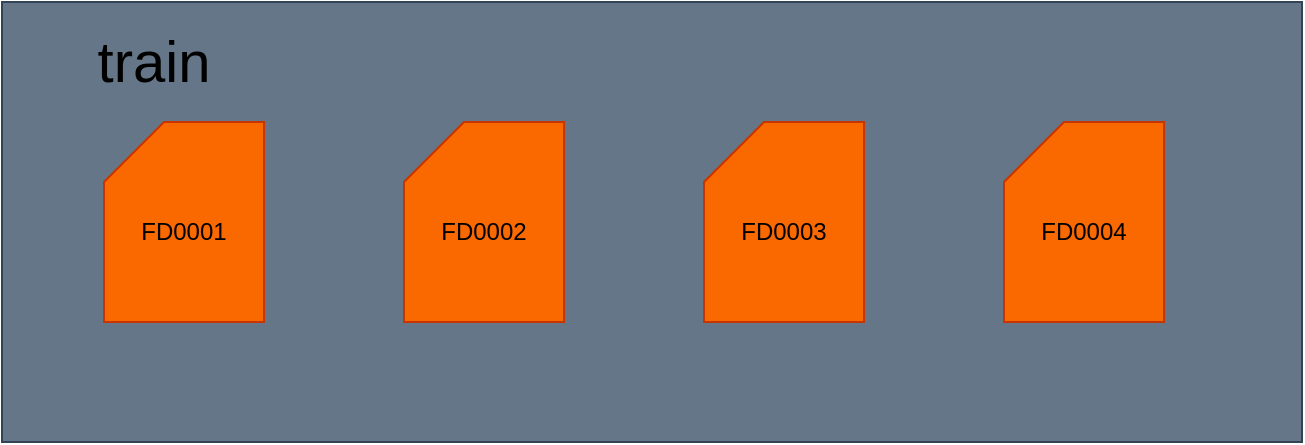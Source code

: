 <mxfile version="21.7.5" type="device">
  <diagram name="Pagina-1" id="kumYzLdFxswHpxGSofa_">
    <mxGraphModel dx="1031" dy="555" grid="1" gridSize="10" guides="1" tooltips="1" connect="1" arrows="1" fold="1" page="1" pageScale="1" pageWidth="827" pageHeight="1169" math="0" shadow="0">
      <root>
        <mxCell id="0" />
        <mxCell id="1" parent="0" />
        <mxCell id="oN_BqNAo0fl2t6OaSe7R-1" value="" style="rounded=0;whiteSpace=wrap;html=1;fillStyle=auto;fillColor=#647687;fontColor=#ffffff;strokeColor=#314354;" vertex="1" parent="1">
          <mxGeometry x="89" y="190" width="650" height="220" as="geometry" />
        </mxCell>
        <mxCell id="oN_BqNAo0fl2t6OaSe7R-2" value="" style="shape=card;whiteSpace=wrap;html=1;fillColor=#fa6800;strokeColor=#C73500;fontColor=#000000;" vertex="1" parent="1">
          <mxGeometry x="140" y="250" width="80" height="100" as="geometry" />
        </mxCell>
        <mxCell id="oN_BqNAo0fl2t6OaSe7R-3" value="" style="shape=card;whiteSpace=wrap;html=1;fillColor=#fa6800;strokeColor=#C73500;fontColor=#000000;" vertex="1" parent="1">
          <mxGeometry x="290" y="250" width="80" height="100" as="geometry" />
        </mxCell>
        <mxCell id="oN_BqNAo0fl2t6OaSe7R-4" value="" style="shape=card;whiteSpace=wrap;html=1;fillColor=#fa6800;strokeColor=#C73500;fontColor=#000000;" vertex="1" parent="1">
          <mxGeometry x="440" y="250" width="80" height="100" as="geometry" />
        </mxCell>
        <mxCell id="oN_BqNAo0fl2t6OaSe7R-5" value="" style="shape=card;whiteSpace=wrap;html=1;fillColor=#fa6800;fontColor=#000000;strokeColor=#C73500;" vertex="1" parent="1">
          <mxGeometry x="590" y="250" width="80" height="100" as="geometry" />
        </mxCell>
        <mxCell id="oN_BqNAo0fl2t6OaSe7R-6" value="&lt;div&gt;&lt;font style=&quot;font-size: 29px;&quot;&gt;train&lt;/font&gt;&lt;/div&gt;" style="text;html=1;strokeColor=none;fillColor=none;align=center;verticalAlign=middle;whiteSpace=wrap;rounded=0;" vertex="1" parent="1">
          <mxGeometry x="100" y="200" width="130" height="40" as="geometry" />
        </mxCell>
        <mxCell id="oN_BqNAo0fl2t6OaSe7R-7" value="FD0001" style="text;html=1;strokeColor=none;fillColor=none;align=center;verticalAlign=middle;whiteSpace=wrap;rounded=0;" vertex="1" parent="1">
          <mxGeometry x="150" y="290" width="60" height="30" as="geometry" />
        </mxCell>
        <mxCell id="oN_BqNAo0fl2t6OaSe7R-8" value="FD0002" style="text;html=1;strokeColor=none;fillColor=none;align=center;verticalAlign=middle;whiteSpace=wrap;rounded=0;" vertex="1" parent="1">
          <mxGeometry x="300" y="290" width="60" height="30" as="geometry" />
        </mxCell>
        <mxCell id="oN_BqNAo0fl2t6OaSe7R-9" value="FD0003" style="text;html=1;strokeColor=none;fillColor=none;align=center;verticalAlign=middle;whiteSpace=wrap;rounded=0;" vertex="1" parent="1">
          <mxGeometry x="450" y="290" width="60" height="30" as="geometry" />
        </mxCell>
        <mxCell id="oN_BqNAo0fl2t6OaSe7R-10" value="FD0004" style="text;html=1;strokeColor=none;fillColor=none;align=center;verticalAlign=middle;whiteSpace=wrap;rounded=0;" vertex="1" parent="1">
          <mxGeometry x="600" y="290" width="60" height="30" as="geometry" />
        </mxCell>
      </root>
    </mxGraphModel>
  </diagram>
</mxfile>
